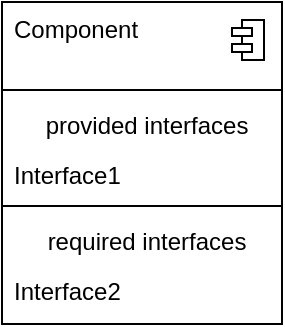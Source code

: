 <mxfile version="20.4.1" type="github">
  <diagram id="C5RBs43oDa-KdzZeNtuy" name="Page-1">
    <mxGraphModel dx="803" dy="519" grid="1" gridSize="10" guides="1" tooltips="1" connect="1" arrows="1" fold="1" page="1" pageScale="1" pageWidth="827" pageHeight="1169" math="0" shadow="0">
      <root>
        <mxCell id="WIyWlLk6GJQsqaUBKTNV-0" />
        <mxCell id="WIyWlLk6GJQsqaUBKTNV-1" parent="WIyWlLk6GJQsqaUBKTNV-0" />
        <mxCell id="3cAv06-kU7pF2lnHP0O3-11" value="" style="fontStyle=1;align=center;verticalAlign=top;childLayout=stackLayout;horizontal=1;horizontalStack=0;resizeParent=1;resizeParentMax=0;resizeLast=0;marginBottom=0;" vertex="1" parent="WIyWlLk6GJQsqaUBKTNV-1">
          <mxGeometry x="200" y="80" width="140" height="161" as="geometry" />
        </mxCell>
        <mxCell id="3cAv06-kU7pF2lnHP0O3-12" value="Component" style="html=1;align=left;spacingLeft=4;verticalAlign=top;strokeColor=none;fillColor=none;" vertex="1" parent="3cAv06-kU7pF2lnHP0O3-11">
          <mxGeometry width="140" height="40" as="geometry" />
        </mxCell>
        <mxCell id="3cAv06-kU7pF2lnHP0O3-13" value="" style="shape=module;jettyWidth=10;jettyHeight=4;" vertex="1" parent="3cAv06-kU7pF2lnHP0O3-12">
          <mxGeometry x="1" width="16" height="20" relative="1" as="geometry">
            <mxPoint x="-25" y="9" as="offset" />
          </mxGeometry>
        </mxCell>
        <mxCell id="3cAv06-kU7pF2lnHP0O3-14" value="" style="line;strokeWidth=1;fillColor=none;align=left;verticalAlign=middle;spacingTop=-1;spacingLeft=3;spacingRight=3;rotatable=0;labelPosition=right;points=[];portConstraint=eastwest;" vertex="1" parent="3cAv06-kU7pF2lnHP0O3-11">
          <mxGeometry y="40" width="140" height="8" as="geometry" />
        </mxCell>
        <mxCell id="3cAv06-kU7pF2lnHP0O3-15" value="provided interfaces" style="html=1;align=center;spacingLeft=4;verticalAlign=top;strokeColor=none;fillColor=none;" vertex="1" parent="3cAv06-kU7pF2lnHP0O3-11">
          <mxGeometry y="48" width="140" height="25" as="geometry" />
        </mxCell>
        <mxCell id="3cAv06-kU7pF2lnHP0O3-16" value="Interface1" style="html=1;align=left;spacingLeft=4;verticalAlign=top;strokeColor=none;fillColor=none;" vertex="1" parent="3cAv06-kU7pF2lnHP0O3-11">
          <mxGeometry y="73" width="140" height="25" as="geometry" />
        </mxCell>
        <mxCell id="3cAv06-kU7pF2lnHP0O3-17" value="" style="line;strokeWidth=1;fillColor=none;align=left;verticalAlign=middle;spacingTop=-1;spacingLeft=3;spacingRight=3;rotatable=0;labelPosition=right;points=[];portConstraint=eastwest;" vertex="1" parent="3cAv06-kU7pF2lnHP0O3-11">
          <mxGeometry y="98" width="140" height="8" as="geometry" />
        </mxCell>
        <mxCell id="3cAv06-kU7pF2lnHP0O3-18" value="required interfaces" style="html=1;align=center;spacingLeft=4;verticalAlign=top;strokeColor=none;fillColor=none;" vertex="1" parent="3cAv06-kU7pF2lnHP0O3-11">
          <mxGeometry y="106" width="140" height="25" as="geometry" />
        </mxCell>
        <mxCell id="3cAv06-kU7pF2lnHP0O3-19" value="Interface2" style="html=1;align=left;spacingLeft=4;verticalAlign=top;strokeColor=none;fillColor=none;" vertex="1" parent="3cAv06-kU7pF2lnHP0O3-11">
          <mxGeometry y="131" width="140" height="30" as="geometry" />
        </mxCell>
      </root>
    </mxGraphModel>
  </diagram>
</mxfile>
